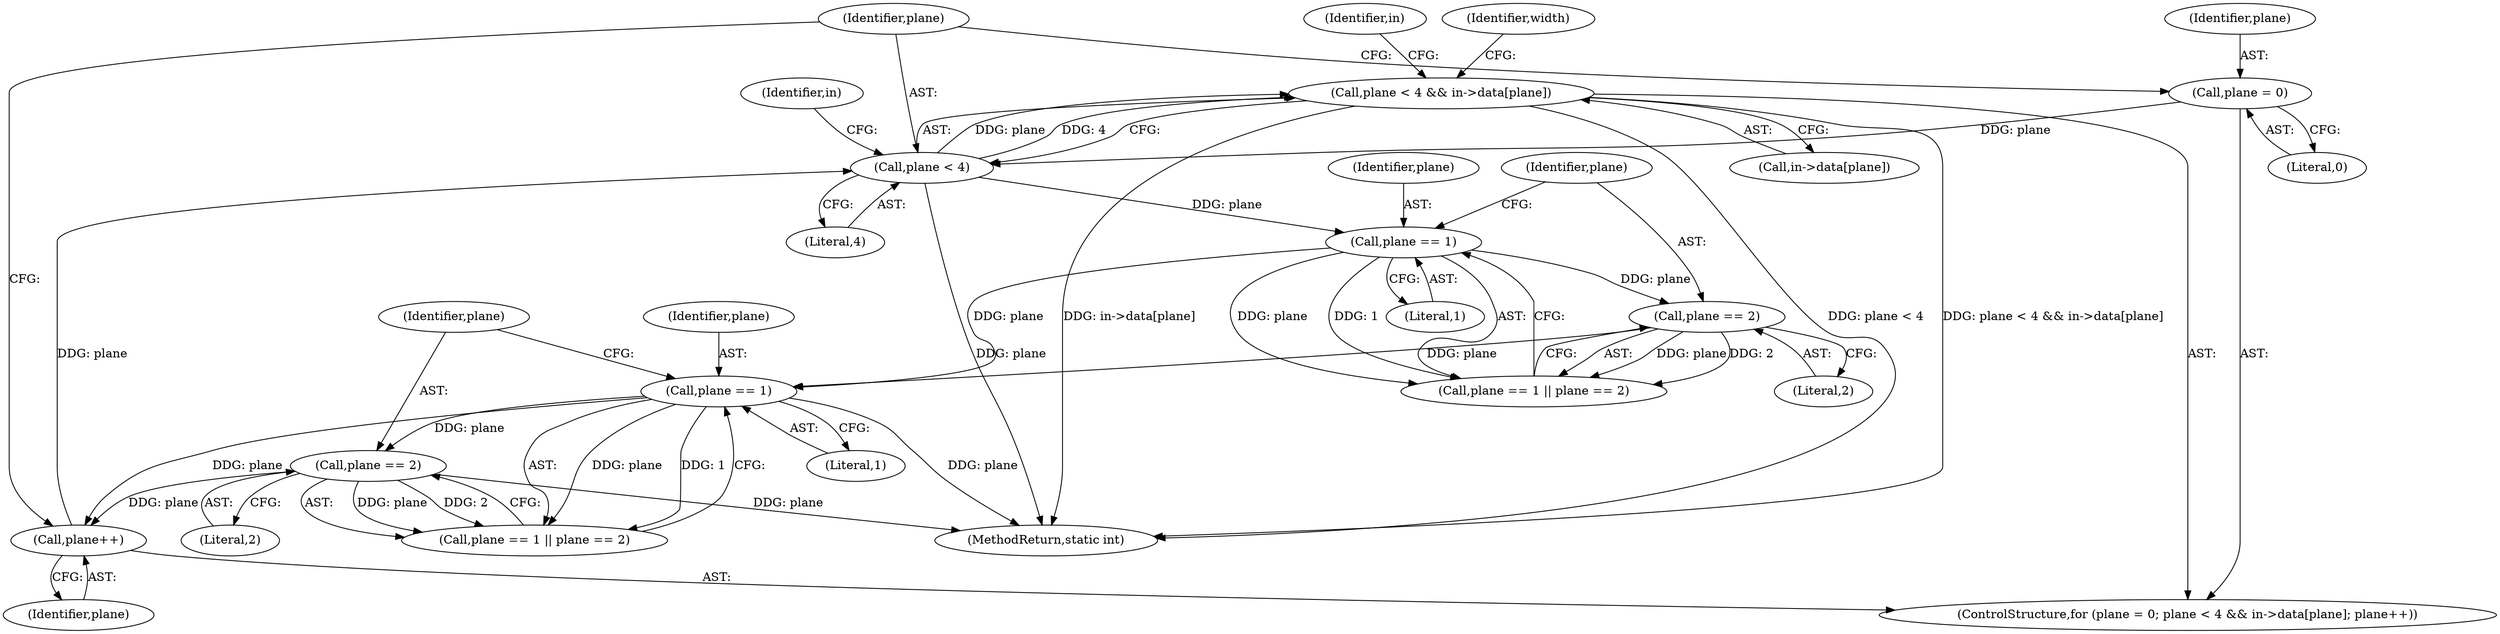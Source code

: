 digraph "1_FFmpeg_e43a0a232dbf6d3c161823c2e07c52e76227a1bc_4@del" {
"1000180" [label="(Call,plane < 4 && in->data[plane])"];
"1000181" [label="(Call,plane < 4)"];
"1000177" [label="(Call,plane = 0)"];
"1000189" [label="(Call,plane++)"];
"1000218" [label="(Call,plane == 1)"];
"1000200" [label="(Call,plane == 2)"];
"1000197" [label="(Call,plane == 1)"];
"1000221" [label="(Call,plane == 2)"];
"1000218" [label="(Call,plane == 1)"];
"1000177" [label="(Call,plane = 0)"];
"1000180" [label="(Call,plane < 4 && in->data[plane])"];
"1000181" [label="(Call,plane < 4)"];
"1000432" [label="(Identifier,in)"];
"1000186" [label="(Identifier,in)"];
"1000221" [label="(Call,plane == 2)"];
"1000219" [label="(Identifier,plane)"];
"1000197" [label="(Call,plane == 1)"];
"1000178" [label="(Identifier,plane)"];
"1000189" [label="(Call,plane++)"];
"1000194" [label="(Identifier,width)"];
"1000437" [label="(MethodReturn,static int)"];
"1000202" [label="(Literal,2)"];
"1000196" [label="(Call,plane == 1 || plane == 2)"];
"1000183" [label="(Literal,4)"];
"1000176" [label="(ControlStructure,for (plane = 0; plane < 4 && in->data[plane]; plane++))"];
"1000199" [label="(Literal,1)"];
"1000182" [label="(Identifier,plane)"];
"1000184" [label="(Call,in->data[plane])"];
"1000223" [label="(Literal,2)"];
"1000220" [label="(Literal,1)"];
"1000201" [label="(Identifier,plane)"];
"1000217" [label="(Call,plane == 1 || plane == 2)"];
"1000200" [label="(Call,plane == 2)"];
"1000198" [label="(Identifier,plane)"];
"1000190" [label="(Identifier,plane)"];
"1000222" [label="(Identifier,plane)"];
"1000179" [label="(Literal,0)"];
"1000180" -> "1000176"  [label="AST: "];
"1000180" -> "1000181"  [label="CFG: "];
"1000180" -> "1000184"  [label="CFG: "];
"1000181" -> "1000180"  [label="AST: "];
"1000184" -> "1000180"  [label="AST: "];
"1000194" -> "1000180"  [label="CFG: "];
"1000432" -> "1000180"  [label="CFG: "];
"1000180" -> "1000437"  [label="DDG: in->data[plane]"];
"1000180" -> "1000437"  [label="DDG: plane < 4"];
"1000180" -> "1000437"  [label="DDG: plane < 4 && in->data[plane]"];
"1000181" -> "1000180"  [label="DDG: plane"];
"1000181" -> "1000180"  [label="DDG: 4"];
"1000181" -> "1000183"  [label="CFG: "];
"1000182" -> "1000181"  [label="AST: "];
"1000183" -> "1000181"  [label="AST: "];
"1000186" -> "1000181"  [label="CFG: "];
"1000181" -> "1000437"  [label="DDG: plane"];
"1000177" -> "1000181"  [label="DDG: plane"];
"1000189" -> "1000181"  [label="DDG: plane"];
"1000181" -> "1000197"  [label="DDG: plane"];
"1000177" -> "1000176"  [label="AST: "];
"1000177" -> "1000179"  [label="CFG: "];
"1000178" -> "1000177"  [label="AST: "];
"1000179" -> "1000177"  [label="AST: "];
"1000182" -> "1000177"  [label="CFG: "];
"1000189" -> "1000176"  [label="AST: "];
"1000189" -> "1000190"  [label="CFG: "];
"1000190" -> "1000189"  [label="AST: "];
"1000182" -> "1000189"  [label="CFG: "];
"1000218" -> "1000189"  [label="DDG: plane"];
"1000221" -> "1000189"  [label="DDG: plane"];
"1000218" -> "1000217"  [label="AST: "];
"1000218" -> "1000220"  [label="CFG: "];
"1000219" -> "1000218"  [label="AST: "];
"1000220" -> "1000218"  [label="AST: "];
"1000222" -> "1000218"  [label="CFG: "];
"1000217" -> "1000218"  [label="CFG: "];
"1000218" -> "1000437"  [label="DDG: plane"];
"1000218" -> "1000217"  [label="DDG: plane"];
"1000218" -> "1000217"  [label="DDG: 1"];
"1000200" -> "1000218"  [label="DDG: plane"];
"1000197" -> "1000218"  [label="DDG: plane"];
"1000218" -> "1000221"  [label="DDG: plane"];
"1000200" -> "1000196"  [label="AST: "];
"1000200" -> "1000202"  [label="CFG: "];
"1000201" -> "1000200"  [label="AST: "];
"1000202" -> "1000200"  [label="AST: "];
"1000196" -> "1000200"  [label="CFG: "];
"1000200" -> "1000196"  [label="DDG: plane"];
"1000200" -> "1000196"  [label="DDG: 2"];
"1000197" -> "1000200"  [label="DDG: plane"];
"1000197" -> "1000196"  [label="AST: "];
"1000197" -> "1000199"  [label="CFG: "];
"1000198" -> "1000197"  [label="AST: "];
"1000199" -> "1000197"  [label="AST: "];
"1000201" -> "1000197"  [label="CFG: "];
"1000196" -> "1000197"  [label="CFG: "];
"1000197" -> "1000196"  [label="DDG: plane"];
"1000197" -> "1000196"  [label="DDG: 1"];
"1000221" -> "1000217"  [label="AST: "];
"1000221" -> "1000223"  [label="CFG: "];
"1000222" -> "1000221"  [label="AST: "];
"1000223" -> "1000221"  [label="AST: "];
"1000217" -> "1000221"  [label="CFG: "];
"1000221" -> "1000437"  [label="DDG: plane"];
"1000221" -> "1000217"  [label="DDG: plane"];
"1000221" -> "1000217"  [label="DDG: 2"];
}
